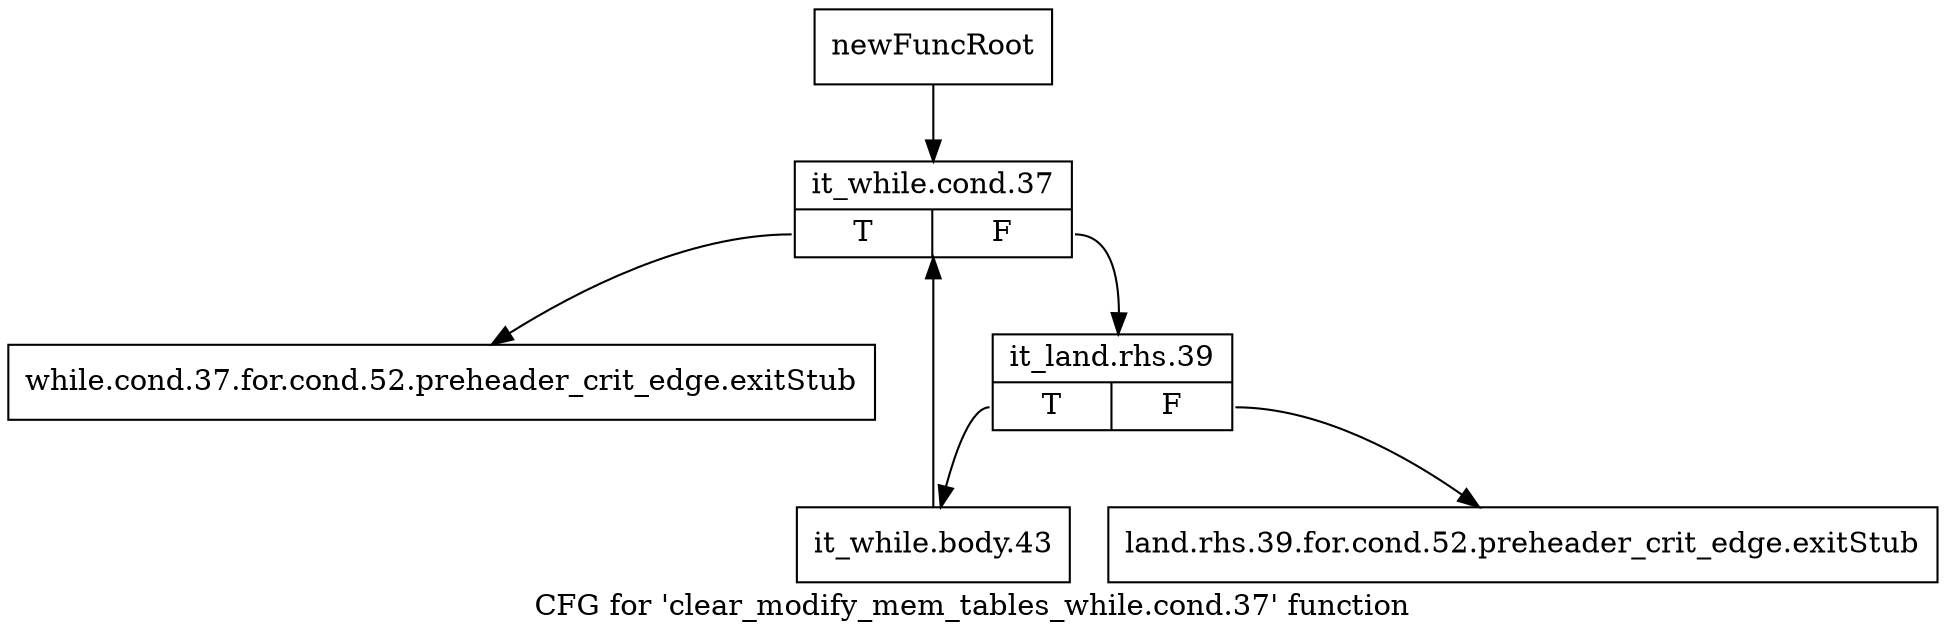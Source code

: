 digraph "CFG for 'clear_modify_mem_tables_while.cond.37' function" {
	label="CFG for 'clear_modify_mem_tables_while.cond.37' function";

	Node0xb152ae0 [shape=record,label="{newFuncRoot}"];
	Node0xb152ae0 -> Node0xb152bd0;
	Node0xb152b30 [shape=record,label="{while.cond.37.for.cond.52.preheader_crit_edge.exitStub}"];
	Node0xb152b80 [shape=record,label="{land.rhs.39.for.cond.52.preheader_crit_edge.exitStub}"];
	Node0xb152bd0 [shape=record,label="{it_while.cond.37|{<s0>T|<s1>F}}"];
	Node0xb152bd0:s0 -> Node0xb152b30;
	Node0xb152bd0:s1 -> Node0xb152c20;
	Node0xb152c20 [shape=record,label="{it_land.rhs.39|{<s0>T|<s1>F}}"];
	Node0xb152c20:s0 -> Node0xb152c70;
	Node0xb152c20:s1 -> Node0xb152b80;
	Node0xb152c70 [shape=record,label="{it_while.body.43}"];
	Node0xb152c70 -> Node0xb152bd0;
}
